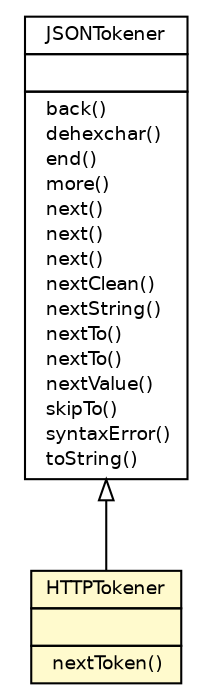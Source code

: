 #!/usr/local/bin/dot
#
# Class diagram 
# Generated by UMLGraph version 5.2 (http://www.umlgraph.org/)
#

digraph G {
	edge [fontname="Helvetica",fontsize=10,labelfontname="Helvetica",labelfontsize=10];
	node [fontname="Helvetica",fontsize=10,shape=plaintext];
	nodesep=0.25;
	ranksep=0.5;
	// org.json.heyzap.JSONTokener
	c9071 [label=<<table title="org.json.heyzap.JSONTokener" border="0" cellborder="1" cellspacing="0" cellpadding="2" port="p" href="./JSONTokener.html">
		<tr><td><table border="0" cellspacing="0" cellpadding="1">
<tr><td align="center" balign="center"> JSONTokener </td></tr>
		</table></td></tr>
		<tr><td><table border="0" cellspacing="0" cellpadding="1">
<tr><td align="left" balign="left">  </td></tr>
		</table></td></tr>
		<tr><td><table border="0" cellspacing="0" cellpadding="1">
<tr><td align="left" balign="left">  back() </td></tr>
<tr><td align="left" balign="left">  dehexchar() </td></tr>
<tr><td align="left" balign="left">  end() </td></tr>
<tr><td align="left" balign="left">  more() </td></tr>
<tr><td align="left" balign="left">  next() </td></tr>
<tr><td align="left" balign="left">  next() </td></tr>
<tr><td align="left" balign="left">  next() </td></tr>
<tr><td align="left" balign="left">  nextClean() </td></tr>
<tr><td align="left" balign="left">  nextString() </td></tr>
<tr><td align="left" balign="left">  nextTo() </td></tr>
<tr><td align="left" balign="left">  nextTo() </td></tr>
<tr><td align="left" balign="left">  nextValue() </td></tr>
<tr><td align="left" balign="left">  skipTo() </td></tr>
<tr><td align="left" balign="left">  syntaxError() </td></tr>
<tr><td align="left" balign="left">  toString() </td></tr>
		</table></td></tr>
		</table>>, fontname="Helvetica", fontcolor="black", fontsize=9.0];
	// org.json.heyzap.HTTPTokener
	c9078 [label=<<table title="org.json.heyzap.HTTPTokener" border="0" cellborder="1" cellspacing="0" cellpadding="2" port="p" bgcolor="lemonChiffon" href="./HTTPTokener.html">
		<tr><td><table border="0" cellspacing="0" cellpadding="1">
<tr><td align="center" balign="center"> HTTPTokener </td></tr>
		</table></td></tr>
		<tr><td><table border="0" cellspacing="0" cellpadding="1">
<tr><td align="left" balign="left">  </td></tr>
		</table></td></tr>
		<tr><td><table border="0" cellspacing="0" cellpadding="1">
<tr><td align="left" balign="left">  nextToken() </td></tr>
		</table></td></tr>
		</table>>, fontname="Helvetica", fontcolor="black", fontsize=9.0];
	//org.json.heyzap.HTTPTokener extends org.json.heyzap.JSONTokener
	c9071:p -> c9078:p [dir=back,arrowtail=empty];
}

